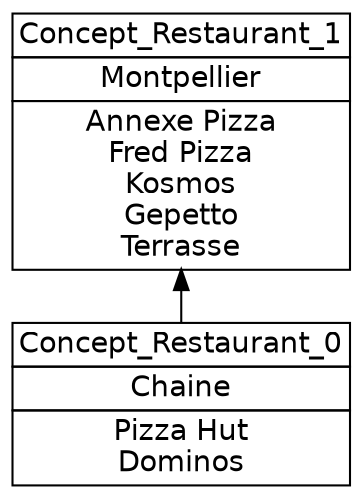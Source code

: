 digraph G { 
	rankdir=BT;
	margin=0;
	node [margin="0.03,0.03",fontname="DejaVu Sans"];
	ranksep=0.3;
	nodesep=0.2;
//graph[label="name:Restaurant,concept number:2,object number:7,attribute number:2"
22 [shape=none,label=<<table border="0" cellborder="1" cellspacing="0" port="p"><tr><td>Concept_Restaurant_1</td></tr><tr><td>Montpellier<br/></td></tr><tr><td>Annexe Pizza<br/>Fred Pizza<br/>Kosmos<br/>Gepetto<br/>Terrasse<br/></td></tr></table>>];
23 [shape=none,label=<<table border="0" cellborder="1" cellspacing="0" port="p"><tr><td>Concept_Restaurant_0</td></tr><tr><td>Chaine<br/></td></tr><tr><td>Pizza Hut<br/>Dominos<br/></td></tr></table>>];
	23:p -> 22:p
}